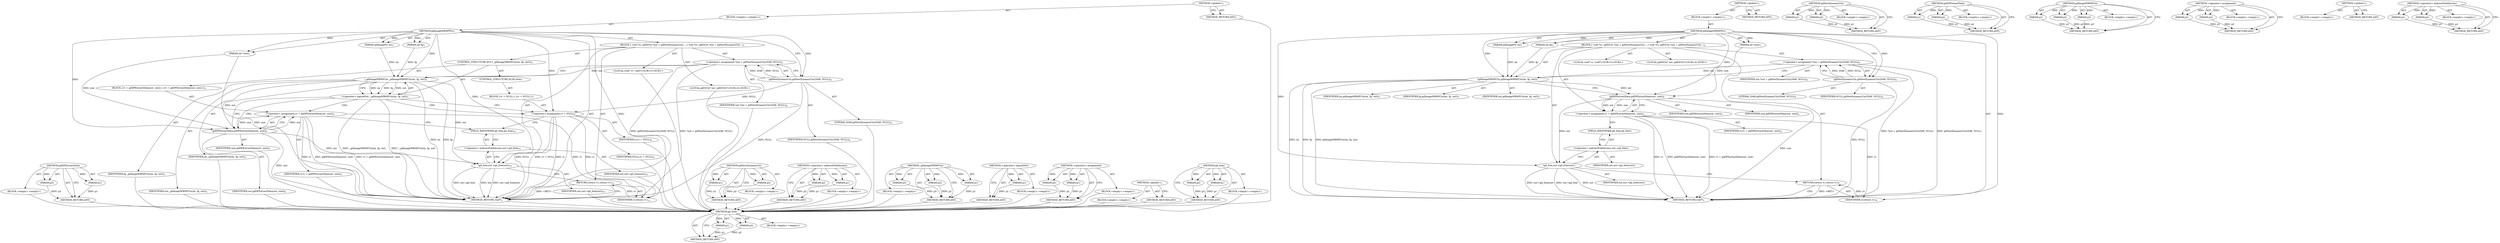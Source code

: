 digraph "gd_free" {
vulnerable_82 [label=<(METHOD,gd_free)>];
vulnerable_83 [label=<(PARAM,p1)>];
vulnerable_84 [label=<(PARAM,p2)>];
vulnerable_85 [label=<(BLOCK,&lt;empty&gt;,&lt;empty&gt;)>];
vulnerable_86 [label=<(METHOD_RETURN,ANY)>];
vulnerable_6 [label=<(METHOD,&lt;global&gt;)<SUB>1</SUB>>];
vulnerable_7 [label=<(BLOCK,&lt;empty&gt;,&lt;empty&gt;)<SUB>1</SUB>>];
vulnerable_8 [label=<(METHOD,gdImageWBMPPtr)<SUB>1</SUB>>];
vulnerable_9 [label=<(PARAM,gdImagePtr im)<SUB>1</SUB>>];
vulnerable_10 [label=<(PARAM,int *size)<SUB>1</SUB>>];
vulnerable_11 [label=<(PARAM,int fg)<SUB>1</SUB>>];
vulnerable_12 [label=<(BLOCK,{
 	void *rv;
 	gdIOCtx *out = gdNewDynamicCtx(...,{
 	void *rv;
 	gdIOCtx *out = gdNewDynamicCtx(...)<SUB>2</SUB>>];
vulnerable_13 [label="<(LOCAL,void* rv: void*)<SUB>3</SUB>>"];
vulnerable_14 [label="<(LOCAL,gdIOCtx* out: gdIOCtx*)<SUB>4</SUB>>"];
vulnerable_15 [label=<(&lt;operator&gt;.assignment,*out = gdNewDynamicCtx(2048, NULL))<SUB>4</SUB>>];
vulnerable_16 [label=<(IDENTIFIER,out,*out = gdNewDynamicCtx(2048, NULL))<SUB>4</SUB>>];
vulnerable_17 [label=<(gdNewDynamicCtx,gdNewDynamicCtx(2048, NULL))<SUB>4</SUB>>];
vulnerable_18 [label=<(LITERAL,2048,gdNewDynamicCtx(2048, NULL))<SUB>4</SUB>>];
vulnerable_19 [label=<(IDENTIFIER,NULL,gdNewDynamicCtx(2048, NULL))<SUB>4</SUB>>];
vulnerable_20 [label=<(gdImageWBMPCtx,gdImageWBMPCtx(im, fg, out))<SUB>5</SUB>>];
vulnerable_21 [label=<(IDENTIFIER,im,gdImageWBMPCtx(im, fg, out))<SUB>5</SUB>>];
vulnerable_22 [label=<(IDENTIFIER,fg,gdImageWBMPCtx(im, fg, out))<SUB>5</SUB>>];
vulnerable_23 [label=<(IDENTIFIER,out,gdImageWBMPCtx(im, fg, out))<SUB>5</SUB>>];
vulnerable_24 [label=<(&lt;operator&gt;.assignment,rv = gdDPExtractData(out, size))<SUB>6</SUB>>];
vulnerable_25 [label=<(IDENTIFIER,rv,rv = gdDPExtractData(out, size))<SUB>6</SUB>>];
vulnerable_26 [label=<(gdDPExtractData,gdDPExtractData(out, size))<SUB>6</SUB>>];
vulnerable_27 [label=<(IDENTIFIER,out,gdDPExtractData(out, size))<SUB>6</SUB>>];
vulnerable_28 [label=<(IDENTIFIER,size,gdDPExtractData(out, size))<SUB>6</SUB>>];
vulnerable_29 [label=<(gd_free,out-&gt;gd_free(out))<SUB>7</SUB>>];
vulnerable_30 [label=<(&lt;operator&gt;.indirectFieldAccess,out-&gt;gd_free)<SUB>7</SUB>>];
vulnerable_31 [label=<(IDENTIFIER,out,out-&gt;gd_free(out))<SUB>7</SUB>>];
vulnerable_32 [label=<(FIELD_IDENTIFIER,gd_free,gd_free)<SUB>7</SUB>>];
vulnerable_33 [label=<(IDENTIFIER,out,out-&gt;gd_free(out))<SUB>7</SUB>>];
vulnerable_34 [label=<(RETURN,return rv;,return rv;)<SUB>9</SUB>>];
vulnerable_35 [label=<(IDENTIFIER,rv,return rv;)<SUB>9</SUB>>];
vulnerable_36 [label=<(METHOD_RETURN,void*)<SUB>1</SUB>>];
vulnerable_38 [label=<(METHOD_RETURN,ANY)<SUB>1</SUB>>];
vulnerable_66 [label=<(METHOD,gdNewDynamicCtx)>];
vulnerable_67 [label=<(PARAM,p1)>];
vulnerable_68 [label=<(PARAM,p2)>];
vulnerable_69 [label=<(BLOCK,&lt;empty&gt;,&lt;empty&gt;)>];
vulnerable_70 [label=<(METHOD_RETURN,ANY)>];
vulnerable_77 [label=<(METHOD,gdDPExtractData)>];
vulnerable_78 [label=<(PARAM,p1)>];
vulnerable_79 [label=<(PARAM,p2)>];
vulnerable_80 [label=<(BLOCK,&lt;empty&gt;,&lt;empty&gt;)>];
vulnerable_81 [label=<(METHOD_RETURN,ANY)>];
vulnerable_71 [label=<(METHOD,gdImageWBMPCtx)>];
vulnerable_72 [label=<(PARAM,p1)>];
vulnerable_73 [label=<(PARAM,p2)>];
vulnerable_74 [label=<(PARAM,p3)>];
vulnerable_75 [label=<(BLOCK,&lt;empty&gt;,&lt;empty&gt;)>];
vulnerable_76 [label=<(METHOD_RETURN,ANY)>];
vulnerable_61 [label=<(METHOD,&lt;operator&gt;.assignment)>];
vulnerable_62 [label=<(PARAM,p1)>];
vulnerable_63 [label=<(PARAM,p2)>];
vulnerable_64 [label=<(BLOCK,&lt;empty&gt;,&lt;empty&gt;)>];
vulnerable_65 [label=<(METHOD_RETURN,ANY)>];
vulnerable_55 [label=<(METHOD,&lt;global&gt;)<SUB>1</SUB>>];
vulnerable_56 [label=<(BLOCK,&lt;empty&gt;,&lt;empty&gt;)>];
vulnerable_57 [label=<(METHOD_RETURN,ANY)>];
vulnerable_87 [label=<(METHOD,&lt;operator&gt;.indirectFieldAccess)>];
vulnerable_88 [label=<(PARAM,p1)>];
vulnerable_89 [label=<(PARAM,p2)>];
vulnerable_90 [label=<(BLOCK,&lt;empty&gt;,&lt;empty&gt;)>];
vulnerable_91 [label=<(METHOD_RETURN,ANY)>];
fixed_89 [label=<(METHOD,gdDPExtractData)>];
fixed_90 [label=<(PARAM,p1)>];
fixed_91 [label=<(PARAM,p2)>];
fixed_92 [label=<(BLOCK,&lt;empty&gt;,&lt;empty&gt;)>];
fixed_93 [label=<(METHOD_RETURN,ANY)>];
fixed_6 [label=<(METHOD,&lt;global&gt;)<SUB>1</SUB>>];
fixed_7 [label=<(BLOCK,&lt;empty&gt;,&lt;empty&gt;)<SUB>1</SUB>>];
fixed_8 [label=<(METHOD,gdImageWBMPPtr)<SUB>1</SUB>>];
fixed_9 [label=<(PARAM,gdImagePtr im)<SUB>1</SUB>>];
fixed_10 [label=<(PARAM,int *size)<SUB>1</SUB>>];
fixed_11 [label=<(PARAM,int fg)<SUB>1</SUB>>];
fixed_12 [label=<(BLOCK,{
 	void *rv;
 	gdIOCtx *out = gdNewDynamicCtx(...,{
 	void *rv;
 	gdIOCtx *out = gdNewDynamicCtx(...)<SUB>2</SUB>>];
fixed_13 [label="<(LOCAL,void* rv: void*)<SUB>3</SUB>>"];
fixed_14 [label="<(LOCAL,gdIOCtx* out: gdIOCtx*)<SUB>4</SUB>>"];
fixed_15 [label=<(&lt;operator&gt;.assignment,*out = gdNewDynamicCtx(2048, NULL))<SUB>4</SUB>>];
fixed_16 [label=<(IDENTIFIER,out,*out = gdNewDynamicCtx(2048, NULL))<SUB>4</SUB>>];
fixed_17 [label=<(gdNewDynamicCtx,gdNewDynamicCtx(2048, NULL))<SUB>4</SUB>>];
fixed_18 [label=<(LITERAL,2048,gdNewDynamicCtx(2048, NULL))<SUB>4</SUB>>];
fixed_19 [label=<(IDENTIFIER,NULL,gdNewDynamicCtx(2048, NULL))<SUB>4</SUB>>];
fixed_20 [label=<(CONTROL_STRUCTURE,IF,if (!_gdImageWBMPCtx(im, fg, out)))<SUB>5</SUB>>];
fixed_21 [label=<(&lt;operator&gt;.logicalNot,!_gdImageWBMPCtx(im, fg, out))<SUB>5</SUB>>];
fixed_22 [label=<(_gdImageWBMPCtx,_gdImageWBMPCtx(im, fg, out))<SUB>5</SUB>>];
fixed_23 [label=<(IDENTIFIER,im,_gdImageWBMPCtx(im, fg, out))<SUB>5</SUB>>];
fixed_24 [label=<(IDENTIFIER,fg,_gdImageWBMPCtx(im, fg, out))<SUB>5</SUB>>];
fixed_25 [label=<(IDENTIFIER,out,_gdImageWBMPCtx(im, fg, out))<SUB>5</SUB>>];
fixed_26 [label=<(BLOCK,{
		rv = gdDPExtractData(out, size);
	},{
		rv = gdDPExtractData(out, size);
	})<SUB>5</SUB>>];
fixed_27 [label=<(&lt;operator&gt;.assignment,rv = gdDPExtractData(out, size))<SUB>6</SUB>>];
fixed_28 [label=<(IDENTIFIER,rv,rv = gdDPExtractData(out, size))<SUB>6</SUB>>];
fixed_29 [label=<(gdDPExtractData,gdDPExtractData(out, size))<SUB>6</SUB>>];
fixed_30 [label=<(IDENTIFIER,out,gdDPExtractData(out, size))<SUB>6</SUB>>];
fixed_31 [label=<(IDENTIFIER,size,gdDPExtractData(out, size))<SUB>6</SUB>>];
fixed_32 [label=<(CONTROL_STRUCTURE,ELSE,else)<SUB>7</SUB>>];
fixed_33 [label=<(BLOCK,{
		rv = NULL;
	},{
		rv = NULL;
	})<SUB>7</SUB>>];
fixed_34 [label=<(&lt;operator&gt;.assignment,rv = NULL)<SUB>8</SUB>>];
fixed_35 [label=<(IDENTIFIER,rv,rv = NULL)<SUB>8</SUB>>];
fixed_36 [label=<(IDENTIFIER,NULL,rv = NULL)<SUB>8</SUB>>];
fixed_37 [label=<(gd_free,out-&gt;gd_free(out))<SUB>10</SUB>>];
fixed_38 [label=<(&lt;operator&gt;.indirectFieldAccess,out-&gt;gd_free)<SUB>10</SUB>>];
fixed_39 [label=<(IDENTIFIER,out,out-&gt;gd_free(out))<SUB>10</SUB>>];
fixed_40 [label=<(FIELD_IDENTIFIER,gd_free,gd_free)<SUB>10</SUB>>];
fixed_41 [label=<(IDENTIFIER,out,out-&gt;gd_free(out))<SUB>10</SUB>>];
fixed_42 [label=<(RETURN,return rv;,return rv;)<SUB>12</SUB>>];
fixed_43 [label=<(IDENTIFIER,rv,return rv;)<SUB>12</SUB>>];
fixed_44 [label=<(METHOD_RETURN,void*)<SUB>1</SUB>>];
fixed_46 [label=<(METHOD_RETURN,ANY)<SUB>1</SUB>>];
fixed_74 [label=<(METHOD,gdNewDynamicCtx)>];
fixed_75 [label=<(PARAM,p1)>];
fixed_76 [label=<(PARAM,p2)>];
fixed_77 [label=<(BLOCK,&lt;empty&gt;,&lt;empty&gt;)>];
fixed_78 [label=<(METHOD_RETURN,ANY)>];
fixed_99 [label=<(METHOD,&lt;operator&gt;.indirectFieldAccess)>];
fixed_100 [label=<(PARAM,p1)>];
fixed_101 [label=<(PARAM,p2)>];
fixed_102 [label=<(BLOCK,&lt;empty&gt;,&lt;empty&gt;)>];
fixed_103 [label=<(METHOD_RETURN,ANY)>];
fixed_83 [label=<(METHOD,_gdImageWBMPCtx)>];
fixed_84 [label=<(PARAM,p1)>];
fixed_85 [label=<(PARAM,p2)>];
fixed_86 [label=<(PARAM,p3)>];
fixed_87 [label=<(BLOCK,&lt;empty&gt;,&lt;empty&gt;)>];
fixed_88 [label=<(METHOD_RETURN,ANY)>];
fixed_79 [label=<(METHOD,&lt;operator&gt;.logicalNot)>];
fixed_80 [label=<(PARAM,p1)>];
fixed_81 [label=<(BLOCK,&lt;empty&gt;,&lt;empty&gt;)>];
fixed_82 [label=<(METHOD_RETURN,ANY)>];
fixed_69 [label=<(METHOD,&lt;operator&gt;.assignment)>];
fixed_70 [label=<(PARAM,p1)>];
fixed_71 [label=<(PARAM,p2)>];
fixed_72 [label=<(BLOCK,&lt;empty&gt;,&lt;empty&gt;)>];
fixed_73 [label=<(METHOD_RETURN,ANY)>];
fixed_63 [label=<(METHOD,&lt;global&gt;)<SUB>1</SUB>>];
fixed_64 [label=<(BLOCK,&lt;empty&gt;,&lt;empty&gt;)>];
fixed_65 [label=<(METHOD_RETURN,ANY)>];
fixed_94 [label=<(METHOD,gd_free)>];
fixed_95 [label=<(PARAM,p1)>];
fixed_96 [label=<(PARAM,p2)>];
fixed_97 [label=<(BLOCK,&lt;empty&gt;,&lt;empty&gt;)>];
fixed_98 [label=<(METHOD_RETURN,ANY)>];
vulnerable_82 -> vulnerable_83  [key=0, label="AST: "];
vulnerable_82 -> vulnerable_83  [key=1, label="DDG: "];
vulnerable_82 -> vulnerable_85  [key=0, label="AST: "];
vulnerable_82 -> vulnerable_84  [key=0, label="AST: "];
vulnerable_82 -> vulnerable_84  [key=1, label="DDG: "];
vulnerable_82 -> vulnerable_86  [key=0, label="AST: "];
vulnerable_82 -> vulnerable_86  [key=1, label="CFG: "];
vulnerable_83 -> vulnerable_86  [key=0, label="DDG: p1"];
vulnerable_84 -> vulnerable_86  [key=0, label="DDG: p2"];
vulnerable_6 -> vulnerable_7  [key=0, label="AST: "];
vulnerable_6 -> vulnerable_38  [key=0, label="AST: "];
vulnerable_6 -> vulnerable_38  [key=1, label="CFG: "];
vulnerable_7 -> vulnerable_8  [key=0, label="AST: "];
vulnerable_8 -> vulnerable_9  [key=0, label="AST: "];
vulnerable_8 -> vulnerable_9  [key=1, label="DDG: "];
vulnerable_8 -> vulnerable_10  [key=0, label="AST: "];
vulnerable_8 -> vulnerable_10  [key=1, label="DDG: "];
vulnerable_8 -> vulnerable_11  [key=0, label="AST: "];
vulnerable_8 -> vulnerable_11  [key=1, label="DDG: "];
vulnerable_8 -> vulnerable_12  [key=0, label="AST: "];
vulnerable_8 -> vulnerable_36  [key=0, label="AST: "];
vulnerable_8 -> vulnerable_17  [key=0, label="CFG: "];
vulnerable_8 -> vulnerable_17  [key=1, label="DDG: "];
vulnerable_8 -> vulnerable_20  [key=0, label="DDG: "];
vulnerable_8 -> vulnerable_29  [key=0, label="DDG: "];
vulnerable_8 -> vulnerable_35  [key=0, label="DDG: "];
vulnerable_8 -> vulnerable_26  [key=0, label="DDG: "];
vulnerable_9 -> vulnerable_20  [key=0, label="DDG: im"];
vulnerable_10 -> vulnerable_26  [key=0, label="DDG: size"];
vulnerable_11 -> vulnerable_20  [key=0, label="DDG: fg"];
vulnerable_12 -> vulnerable_13  [key=0, label="AST: "];
vulnerable_12 -> vulnerable_14  [key=0, label="AST: "];
vulnerable_12 -> vulnerable_15  [key=0, label="AST: "];
vulnerable_12 -> vulnerable_20  [key=0, label="AST: "];
vulnerable_12 -> vulnerable_24  [key=0, label="AST: "];
vulnerable_12 -> vulnerable_29  [key=0, label="AST: "];
vulnerable_12 -> vulnerable_34  [key=0, label="AST: "];
vulnerable_15 -> vulnerable_16  [key=0, label="AST: "];
vulnerable_15 -> vulnerable_17  [key=0, label="AST: "];
vulnerable_15 -> vulnerable_20  [key=0, label="CFG: "];
vulnerable_15 -> vulnerable_20  [key=1, label="DDG: out"];
vulnerable_15 -> vulnerable_36  [key=0, label="DDG: gdNewDynamicCtx(2048, NULL)"];
vulnerable_15 -> vulnerable_36  [key=1, label="DDG: *out = gdNewDynamicCtx(2048, NULL)"];
vulnerable_17 -> vulnerable_18  [key=0, label="AST: "];
vulnerable_17 -> vulnerable_19  [key=0, label="AST: "];
vulnerable_17 -> vulnerable_15  [key=0, label="CFG: "];
vulnerable_17 -> vulnerable_15  [key=1, label="DDG: 2048"];
vulnerable_17 -> vulnerable_15  [key=2, label="DDG: NULL"];
vulnerable_17 -> vulnerable_36  [key=0, label="DDG: NULL"];
vulnerable_20 -> vulnerable_21  [key=0, label="AST: "];
vulnerable_20 -> vulnerable_22  [key=0, label="AST: "];
vulnerable_20 -> vulnerable_23  [key=0, label="AST: "];
vulnerable_20 -> vulnerable_26  [key=0, label="CFG: "];
vulnerable_20 -> vulnerable_26  [key=1, label="DDG: out"];
vulnerable_20 -> vulnerable_36  [key=0, label="DDG: im"];
vulnerable_20 -> vulnerable_36  [key=1, label="DDG: fg"];
vulnerable_20 -> vulnerable_36  [key=2, label="DDG: gdImageWBMPCtx(im, fg, out)"];
vulnerable_24 -> vulnerable_25  [key=0, label="AST: "];
vulnerable_24 -> vulnerable_26  [key=0, label="AST: "];
vulnerable_24 -> vulnerable_32  [key=0, label="CFG: "];
vulnerable_24 -> vulnerable_36  [key=0, label="DDG: rv"];
vulnerable_24 -> vulnerable_36  [key=1, label="DDG: gdDPExtractData(out, size)"];
vulnerable_24 -> vulnerable_36  [key=2, label="DDG: rv = gdDPExtractData(out, size)"];
vulnerable_24 -> vulnerable_35  [key=0, label="DDG: rv"];
vulnerable_26 -> vulnerable_27  [key=0, label="AST: "];
vulnerable_26 -> vulnerable_28  [key=0, label="AST: "];
vulnerable_26 -> vulnerable_24  [key=0, label="CFG: "];
vulnerable_26 -> vulnerable_24  [key=1, label="DDG: out"];
vulnerable_26 -> vulnerable_24  [key=2, label="DDG: size"];
vulnerable_26 -> vulnerable_36  [key=0, label="DDG: size"];
vulnerable_26 -> vulnerable_29  [key=0, label="DDG: out"];
vulnerable_29 -> vulnerable_30  [key=0, label="AST: "];
vulnerable_29 -> vulnerable_33  [key=0, label="AST: "];
vulnerable_29 -> vulnerable_34  [key=0, label="CFG: "];
vulnerable_29 -> vulnerable_36  [key=0, label="DDG: out-&gt;gd_free"];
vulnerable_29 -> vulnerable_36  [key=1, label="DDG: out"];
vulnerable_29 -> vulnerable_36  [key=2, label="DDG: out-&gt;gd_free(out)"];
vulnerable_30 -> vulnerable_31  [key=0, label="AST: "];
vulnerable_30 -> vulnerable_32  [key=0, label="AST: "];
vulnerable_30 -> vulnerable_29  [key=0, label="CFG: "];
vulnerable_32 -> vulnerable_30  [key=0, label="CFG: "];
vulnerable_34 -> vulnerable_35  [key=0, label="AST: "];
vulnerable_34 -> vulnerable_36  [key=0, label="CFG: "];
vulnerable_34 -> vulnerable_36  [key=1, label="DDG: &lt;RET&gt;"];
vulnerable_35 -> vulnerable_34  [key=0, label="DDG: rv"];
vulnerable_66 -> vulnerable_67  [key=0, label="AST: "];
vulnerable_66 -> vulnerable_67  [key=1, label="DDG: "];
vulnerable_66 -> vulnerable_69  [key=0, label="AST: "];
vulnerable_66 -> vulnerable_68  [key=0, label="AST: "];
vulnerable_66 -> vulnerable_68  [key=1, label="DDG: "];
vulnerable_66 -> vulnerable_70  [key=0, label="AST: "];
vulnerable_66 -> vulnerable_70  [key=1, label="CFG: "];
vulnerable_67 -> vulnerable_70  [key=0, label="DDG: p1"];
vulnerable_68 -> vulnerable_70  [key=0, label="DDG: p2"];
vulnerable_77 -> vulnerable_78  [key=0, label="AST: "];
vulnerable_77 -> vulnerable_78  [key=1, label="DDG: "];
vulnerable_77 -> vulnerable_80  [key=0, label="AST: "];
vulnerable_77 -> vulnerable_79  [key=0, label="AST: "];
vulnerable_77 -> vulnerable_79  [key=1, label="DDG: "];
vulnerable_77 -> vulnerable_81  [key=0, label="AST: "];
vulnerable_77 -> vulnerable_81  [key=1, label="CFG: "];
vulnerable_78 -> vulnerable_81  [key=0, label="DDG: p1"];
vulnerable_79 -> vulnerable_81  [key=0, label="DDG: p2"];
vulnerable_71 -> vulnerable_72  [key=0, label="AST: "];
vulnerable_71 -> vulnerable_72  [key=1, label="DDG: "];
vulnerable_71 -> vulnerable_75  [key=0, label="AST: "];
vulnerable_71 -> vulnerable_73  [key=0, label="AST: "];
vulnerable_71 -> vulnerable_73  [key=1, label="DDG: "];
vulnerable_71 -> vulnerable_76  [key=0, label="AST: "];
vulnerable_71 -> vulnerable_76  [key=1, label="CFG: "];
vulnerable_71 -> vulnerable_74  [key=0, label="AST: "];
vulnerable_71 -> vulnerable_74  [key=1, label="DDG: "];
vulnerable_72 -> vulnerable_76  [key=0, label="DDG: p1"];
vulnerable_73 -> vulnerable_76  [key=0, label="DDG: p2"];
vulnerable_74 -> vulnerable_76  [key=0, label="DDG: p3"];
vulnerable_61 -> vulnerable_62  [key=0, label="AST: "];
vulnerable_61 -> vulnerable_62  [key=1, label="DDG: "];
vulnerable_61 -> vulnerable_64  [key=0, label="AST: "];
vulnerable_61 -> vulnerable_63  [key=0, label="AST: "];
vulnerable_61 -> vulnerable_63  [key=1, label="DDG: "];
vulnerable_61 -> vulnerable_65  [key=0, label="AST: "];
vulnerable_61 -> vulnerable_65  [key=1, label="CFG: "];
vulnerable_62 -> vulnerable_65  [key=0, label="DDG: p1"];
vulnerable_63 -> vulnerable_65  [key=0, label="DDG: p2"];
vulnerable_55 -> vulnerable_56  [key=0, label="AST: "];
vulnerable_55 -> vulnerable_57  [key=0, label="AST: "];
vulnerable_55 -> vulnerable_57  [key=1, label="CFG: "];
vulnerable_87 -> vulnerable_88  [key=0, label="AST: "];
vulnerable_87 -> vulnerable_88  [key=1, label="DDG: "];
vulnerable_87 -> vulnerable_90  [key=0, label="AST: "];
vulnerable_87 -> vulnerable_89  [key=0, label="AST: "];
vulnerable_87 -> vulnerable_89  [key=1, label="DDG: "];
vulnerable_87 -> vulnerable_91  [key=0, label="AST: "];
vulnerable_87 -> vulnerable_91  [key=1, label="CFG: "];
vulnerable_88 -> vulnerable_91  [key=0, label="DDG: p1"];
vulnerable_89 -> vulnerable_91  [key=0, label="DDG: p2"];
fixed_89 -> fixed_90  [key=0, label="AST: "];
fixed_89 -> fixed_90  [key=1, label="DDG: "];
fixed_89 -> fixed_92  [key=0, label="AST: "];
fixed_89 -> fixed_91  [key=0, label="AST: "];
fixed_89 -> fixed_91  [key=1, label="DDG: "];
fixed_89 -> fixed_93  [key=0, label="AST: "];
fixed_89 -> fixed_93  [key=1, label="CFG: "];
fixed_90 -> fixed_93  [key=0, label="DDG: p1"];
fixed_91 -> fixed_93  [key=0, label="DDG: p2"];
fixed_92 -> vulnerable_82  [key=0];
fixed_93 -> vulnerable_82  [key=0];
fixed_6 -> fixed_7  [key=0, label="AST: "];
fixed_6 -> fixed_46  [key=0, label="AST: "];
fixed_6 -> fixed_46  [key=1, label="CFG: "];
fixed_7 -> fixed_8  [key=0, label="AST: "];
fixed_8 -> fixed_9  [key=0, label="AST: "];
fixed_8 -> fixed_9  [key=1, label="DDG: "];
fixed_8 -> fixed_10  [key=0, label="AST: "];
fixed_8 -> fixed_10  [key=1, label="DDG: "];
fixed_8 -> fixed_11  [key=0, label="AST: "];
fixed_8 -> fixed_11  [key=1, label="DDG: "];
fixed_8 -> fixed_12  [key=0, label="AST: "];
fixed_8 -> fixed_44  [key=0, label="AST: "];
fixed_8 -> fixed_17  [key=0, label="CFG: "];
fixed_8 -> fixed_17  [key=1, label="DDG: "];
fixed_8 -> fixed_37  [key=0, label="DDG: "];
fixed_8 -> fixed_43  [key=0, label="DDG: "];
fixed_8 -> fixed_22  [key=0, label="DDG: "];
fixed_8 -> fixed_34  [key=0, label="DDG: "];
fixed_8 -> fixed_29  [key=0, label="DDG: "];
fixed_9 -> fixed_22  [key=0, label="DDG: im"];
fixed_10 -> fixed_44  [key=0, label="DDG: size"];
fixed_10 -> fixed_29  [key=0, label="DDG: size"];
fixed_11 -> fixed_22  [key=0, label="DDG: fg"];
fixed_12 -> fixed_13  [key=0, label="AST: "];
fixed_12 -> fixed_14  [key=0, label="AST: "];
fixed_12 -> fixed_15  [key=0, label="AST: "];
fixed_12 -> fixed_20  [key=0, label="AST: "];
fixed_12 -> fixed_37  [key=0, label="AST: "];
fixed_12 -> fixed_42  [key=0, label="AST: "];
fixed_13 -> vulnerable_82  [key=0];
fixed_14 -> vulnerable_82  [key=0];
fixed_15 -> fixed_16  [key=0, label="AST: "];
fixed_15 -> fixed_17  [key=0, label="AST: "];
fixed_15 -> fixed_22  [key=0, label="CFG: "];
fixed_15 -> fixed_22  [key=1, label="DDG: out"];
fixed_15 -> fixed_44  [key=0, label="DDG: gdNewDynamicCtx(2048, NULL)"];
fixed_15 -> fixed_44  [key=1, label="DDG: *out = gdNewDynamicCtx(2048, NULL)"];
fixed_16 -> vulnerable_82  [key=0];
fixed_17 -> fixed_18  [key=0, label="AST: "];
fixed_17 -> fixed_19  [key=0, label="AST: "];
fixed_17 -> fixed_15  [key=0, label="CFG: "];
fixed_17 -> fixed_15  [key=1, label="DDG: 2048"];
fixed_17 -> fixed_15  [key=2, label="DDG: NULL"];
fixed_17 -> fixed_44  [key=0, label="DDG: NULL"];
fixed_17 -> fixed_34  [key=0, label="DDG: NULL"];
fixed_18 -> vulnerable_82  [key=0];
fixed_19 -> vulnerable_82  [key=0];
fixed_20 -> fixed_21  [key=0, label="AST: "];
fixed_20 -> fixed_26  [key=0, label="AST: "];
fixed_20 -> fixed_32  [key=0, label="AST: "];
fixed_21 -> fixed_22  [key=0, label="AST: "];
fixed_21 -> fixed_29  [key=0, label="CFG: "];
fixed_21 -> fixed_29  [key=1, label="CDG: "];
fixed_21 -> fixed_34  [key=0, label="CFG: "];
fixed_21 -> fixed_34  [key=1, label="CDG: "];
fixed_21 -> fixed_44  [key=0, label="DDG: _gdImageWBMPCtx(im, fg, out)"];
fixed_21 -> fixed_44  [key=1, label="DDG: !_gdImageWBMPCtx(im, fg, out)"];
fixed_21 -> fixed_27  [key=0, label="CDG: "];
fixed_22 -> fixed_23  [key=0, label="AST: "];
fixed_22 -> fixed_24  [key=0, label="AST: "];
fixed_22 -> fixed_25  [key=0, label="AST: "];
fixed_22 -> fixed_21  [key=0, label="CFG: "];
fixed_22 -> fixed_21  [key=1, label="DDG: im"];
fixed_22 -> fixed_21  [key=2, label="DDG: fg"];
fixed_22 -> fixed_21  [key=3, label="DDG: out"];
fixed_22 -> fixed_44  [key=0, label="DDG: im"];
fixed_22 -> fixed_44  [key=1, label="DDG: fg"];
fixed_22 -> fixed_37  [key=0, label="DDG: out"];
fixed_22 -> fixed_29  [key=0, label="DDG: out"];
fixed_23 -> vulnerable_82  [key=0];
fixed_24 -> vulnerable_82  [key=0];
fixed_25 -> vulnerable_82  [key=0];
fixed_26 -> fixed_27  [key=0, label="AST: "];
fixed_27 -> fixed_28  [key=0, label="AST: "];
fixed_27 -> fixed_29  [key=0, label="AST: "];
fixed_27 -> fixed_40  [key=0, label="CFG: "];
fixed_27 -> fixed_44  [key=0, label="DDG: rv"];
fixed_27 -> fixed_44  [key=1, label="DDG: gdDPExtractData(out, size)"];
fixed_27 -> fixed_44  [key=2, label="DDG: rv = gdDPExtractData(out, size)"];
fixed_27 -> fixed_43  [key=0, label="DDG: rv"];
fixed_28 -> vulnerable_82  [key=0];
fixed_29 -> fixed_30  [key=0, label="AST: "];
fixed_29 -> fixed_31  [key=0, label="AST: "];
fixed_29 -> fixed_27  [key=0, label="CFG: "];
fixed_29 -> fixed_27  [key=1, label="DDG: out"];
fixed_29 -> fixed_27  [key=2, label="DDG: size"];
fixed_29 -> fixed_44  [key=0, label="DDG: size"];
fixed_29 -> fixed_37  [key=0, label="DDG: out"];
fixed_30 -> vulnerable_82  [key=0];
fixed_31 -> vulnerable_82  [key=0];
fixed_32 -> fixed_33  [key=0, label="AST: "];
fixed_33 -> fixed_34  [key=0, label="AST: "];
fixed_34 -> fixed_35  [key=0, label="AST: "];
fixed_34 -> fixed_36  [key=0, label="AST: "];
fixed_34 -> fixed_40  [key=0, label="CFG: "];
fixed_34 -> fixed_44  [key=0, label="DDG: rv"];
fixed_34 -> fixed_44  [key=1, label="DDG: NULL"];
fixed_34 -> fixed_44  [key=2, label="DDG: rv = NULL"];
fixed_34 -> fixed_43  [key=0, label="DDG: rv"];
fixed_35 -> vulnerable_82  [key=0];
fixed_36 -> vulnerable_82  [key=0];
fixed_37 -> fixed_38  [key=0, label="AST: "];
fixed_37 -> fixed_41  [key=0, label="AST: "];
fixed_37 -> fixed_42  [key=0, label="CFG: "];
fixed_37 -> fixed_44  [key=0, label="DDG: out-&gt;gd_free"];
fixed_37 -> fixed_44  [key=1, label="DDG: out"];
fixed_37 -> fixed_44  [key=2, label="DDG: out-&gt;gd_free(out)"];
fixed_38 -> fixed_39  [key=0, label="AST: "];
fixed_38 -> fixed_40  [key=0, label="AST: "];
fixed_38 -> fixed_37  [key=0, label="CFG: "];
fixed_39 -> vulnerable_82  [key=0];
fixed_40 -> fixed_38  [key=0, label="CFG: "];
fixed_41 -> vulnerable_82  [key=0];
fixed_42 -> fixed_43  [key=0, label="AST: "];
fixed_42 -> fixed_44  [key=0, label="CFG: "];
fixed_42 -> fixed_44  [key=1, label="DDG: &lt;RET&gt;"];
fixed_43 -> fixed_42  [key=0, label="DDG: rv"];
fixed_44 -> vulnerable_82  [key=0];
fixed_46 -> vulnerable_82  [key=0];
fixed_74 -> fixed_75  [key=0, label="AST: "];
fixed_74 -> fixed_75  [key=1, label="DDG: "];
fixed_74 -> fixed_77  [key=0, label="AST: "];
fixed_74 -> fixed_76  [key=0, label="AST: "];
fixed_74 -> fixed_76  [key=1, label="DDG: "];
fixed_74 -> fixed_78  [key=0, label="AST: "];
fixed_74 -> fixed_78  [key=1, label="CFG: "];
fixed_75 -> fixed_78  [key=0, label="DDG: p1"];
fixed_76 -> fixed_78  [key=0, label="DDG: p2"];
fixed_77 -> vulnerable_82  [key=0];
fixed_78 -> vulnerable_82  [key=0];
fixed_99 -> fixed_100  [key=0, label="AST: "];
fixed_99 -> fixed_100  [key=1, label="DDG: "];
fixed_99 -> fixed_102  [key=0, label="AST: "];
fixed_99 -> fixed_101  [key=0, label="AST: "];
fixed_99 -> fixed_101  [key=1, label="DDG: "];
fixed_99 -> fixed_103  [key=0, label="AST: "];
fixed_99 -> fixed_103  [key=1, label="CFG: "];
fixed_100 -> fixed_103  [key=0, label="DDG: p1"];
fixed_101 -> fixed_103  [key=0, label="DDG: p2"];
fixed_102 -> vulnerable_82  [key=0];
fixed_103 -> vulnerable_82  [key=0];
fixed_83 -> fixed_84  [key=0, label="AST: "];
fixed_83 -> fixed_84  [key=1, label="DDG: "];
fixed_83 -> fixed_87  [key=0, label="AST: "];
fixed_83 -> fixed_85  [key=0, label="AST: "];
fixed_83 -> fixed_85  [key=1, label="DDG: "];
fixed_83 -> fixed_88  [key=0, label="AST: "];
fixed_83 -> fixed_88  [key=1, label="CFG: "];
fixed_83 -> fixed_86  [key=0, label="AST: "];
fixed_83 -> fixed_86  [key=1, label="DDG: "];
fixed_84 -> fixed_88  [key=0, label="DDG: p1"];
fixed_85 -> fixed_88  [key=0, label="DDG: p2"];
fixed_86 -> fixed_88  [key=0, label="DDG: p3"];
fixed_87 -> vulnerable_82  [key=0];
fixed_88 -> vulnerable_82  [key=0];
fixed_79 -> fixed_80  [key=0, label="AST: "];
fixed_79 -> fixed_80  [key=1, label="DDG: "];
fixed_79 -> fixed_81  [key=0, label="AST: "];
fixed_79 -> fixed_82  [key=0, label="AST: "];
fixed_79 -> fixed_82  [key=1, label="CFG: "];
fixed_80 -> fixed_82  [key=0, label="DDG: p1"];
fixed_81 -> vulnerable_82  [key=0];
fixed_82 -> vulnerable_82  [key=0];
fixed_69 -> fixed_70  [key=0, label="AST: "];
fixed_69 -> fixed_70  [key=1, label="DDG: "];
fixed_69 -> fixed_72  [key=0, label="AST: "];
fixed_69 -> fixed_71  [key=0, label="AST: "];
fixed_69 -> fixed_71  [key=1, label="DDG: "];
fixed_69 -> fixed_73  [key=0, label="AST: "];
fixed_69 -> fixed_73  [key=1, label="CFG: "];
fixed_70 -> fixed_73  [key=0, label="DDG: p1"];
fixed_71 -> fixed_73  [key=0, label="DDG: p2"];
fixed_72 -> vulnerable_82  [key=0];
fixed_73 -> vulnerable_82  [key=0];
fixed_63 -> fixed_64  [key=0, label="AST: "];
fixed_63 -> fixed_65  [key=0, label="AST: "];
fixed_63 -> fixed_65  [key=1, label="CFG: "];
fixed_64 -> vulnerable_82  [key=0];
fixed_65 -> vulnerable_82  [key=0];
fixed_94 -> fixed_95  [key=0, label="AST: "];
fixed_94 -> fixed_95  [key=1, label="DDG: "];
fixed_94 -> fixed_97  [key=0, label="AST: "];
fixed_94 -> fixed_96  [key=0, label="AST: "];
fixed_94 -> fixed_96  [key=1, label="DDG: "];
fixed_94 -> fixed_98  [key=0, label="AST: "];
fixed_94 -> fixed_98  [key=1, label="CFG: "];
fixed_95 -> fixed_98  [key=0, label="DDG: p1"];
fixed_96 -> fixed_98  [key=0, label="DDG: p2"];
fixed_97 -> vulnerable_82  [key=0];
fixed_98 -> vulnerable_82  [key=0];
}
